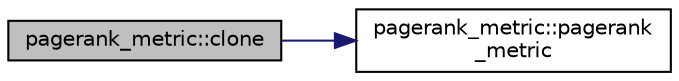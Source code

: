 digraph "pagerank_metric::clone"
{
 // INTERACTIVE_SVG=YES
 // LATEX_PDF_SIZE
  edge [fontname="Helvetica",fontsize="10",labelfontname="Helvetica",labelfontsize="10"];
  node [fontname="Helvetica",fontsize="10",shape=record];
  rankdir="LR";
  Node1 [label="pagerank_metric::clone",height=0.2,width=0.4,color="black", fillcolor="grey75", style="filled", fontcolor="black",tooltip=" "];
  Node1 -> Node2 [color="midnightblue",fontsize="10",style="solid",fontname="Helvetica"];
  Node2 [label="pagerank_metric::pagerank\l_metric",height=0.2,width=0.4,color="black", fillcolor="white", style="filled",URL="$classpagerank__metric.html#ad9197c8db1c9608b5e02a2420a689cf0",tooltip=" "];
}
